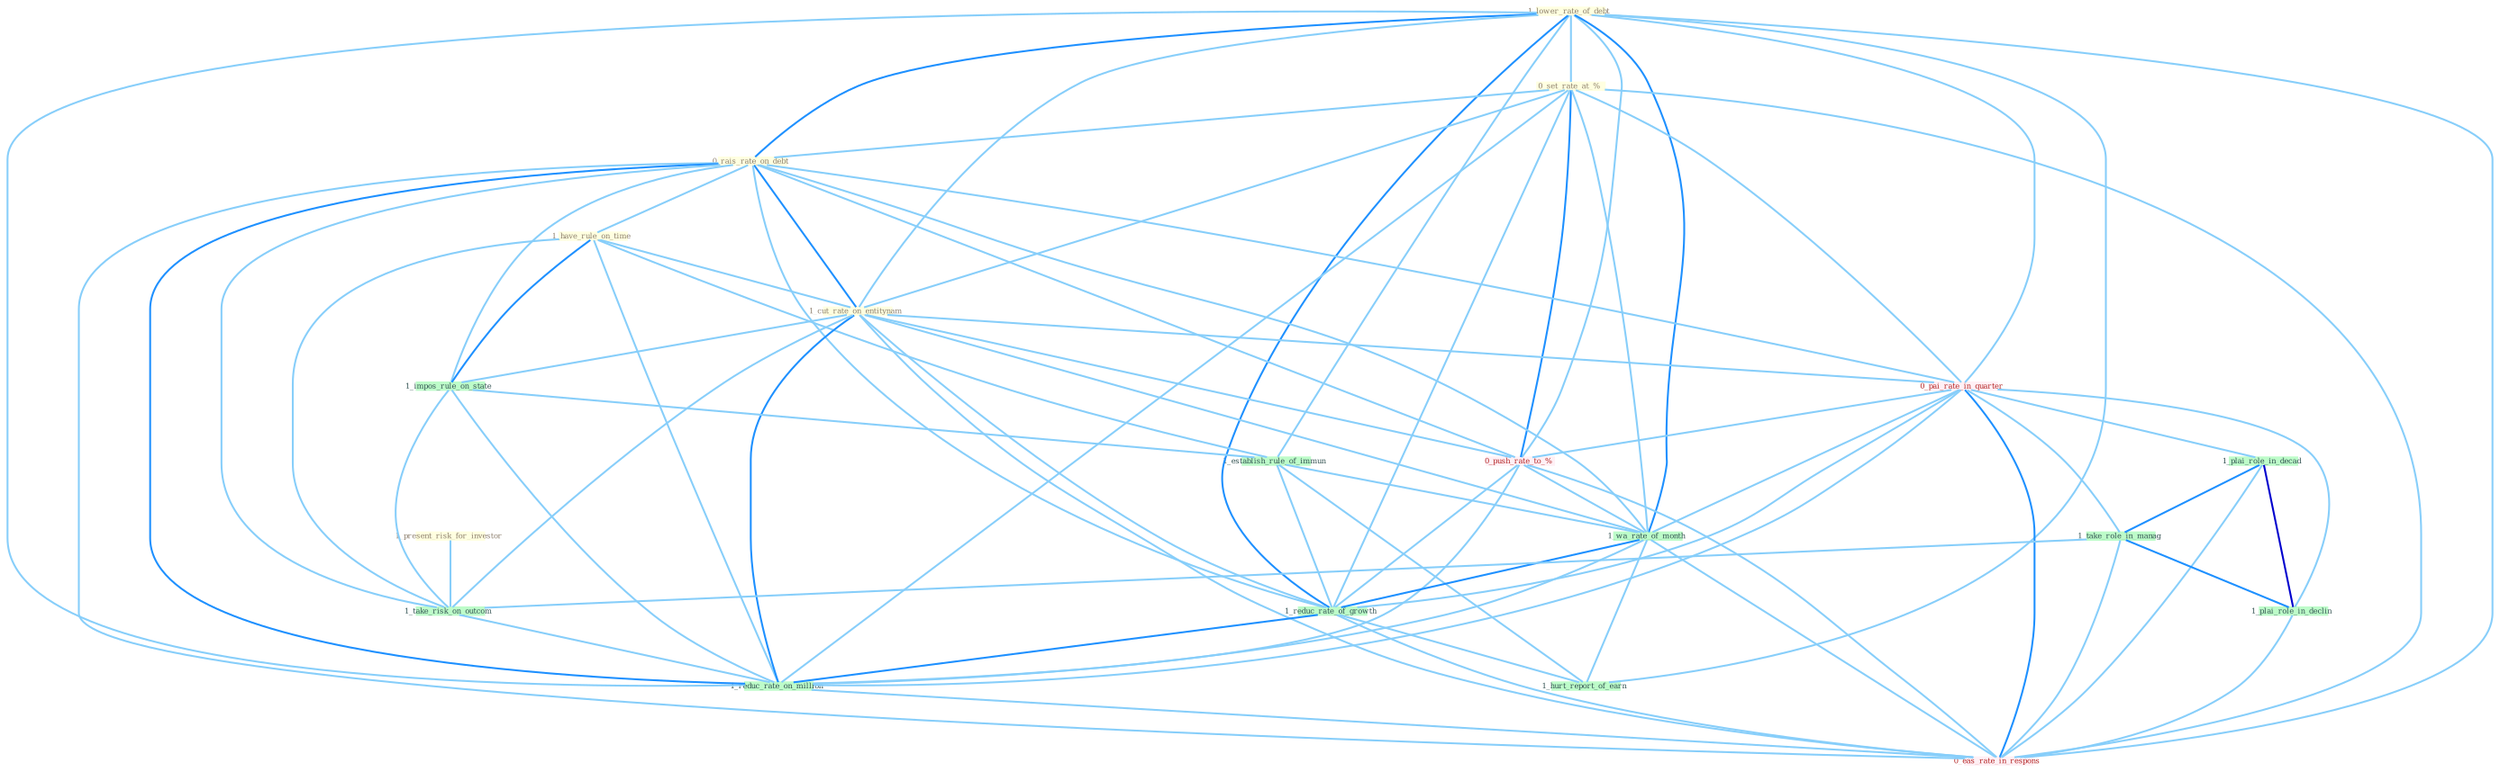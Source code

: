 Graph G{ 
    node
    [shape=polygon,style=filled,width=.5,height=.06,color="#BDFCC9",fixedsize=true,fontsize=4,
    fontcolor="#2f4f4f"];
    {node
    [color="#ffffe0", fontcolor="#8b7d6b"] "1_lower_rate_of_debt " "0_set_rate_at_% " "0_rais_rate_on_debt " "1_have_rule_on_time " "1_present_risk_for_investor " "1_cut_rate_on_entitynam "}
{node [color="#fff0f5", fontcolor="#b22222"] "0_pai_rate_in_quarter " "0_push_rate_to_% " "0_eas_rate_in_respons "}
edge [color="#B0E2FF"];

	"1_lower_rate_of_debt " -- "0_set_rate_at_% " [w="1", color="#87cefa" ];
	"1_lower_rate_of_debt " -- "0_rais_rate_on_debt " [w="2", color="#1e90ff" , len=0.8];
	"1_lower_rate_of_debt " -- "1_cut_rate_on_entitynam " [w="1", color="#87cefa" ];
	"1_lower_rate_of_debt " -- "0_pai_rate_in_quarter " [w="1", color="#87cefa" ];
	"1_lower_rate_of_debt " -- "0_push_rate_to_% " [w="1", color="#87cefa" ];
	"1_lower_rate_of_debt " -- "1_establish_rule_of_immun " [w="1", color="#87cefa" ];
	"1_lower_rate_of_debt " -- "1_wa_rate_of_month " [w="2", color="#1e90ff" , len=0.8];
	"1_lower_rate_of_debt " -- "1_reduc_rate_of_growth " [w="2", color="#1e90ff" , len=0.8];
	"1_lower_rate_of_debt " -- "1_reduc_rate_on_million " [w="1", color="#87cefa" ];
	"1_lower_rate_of_debt " -- "1_hurt_report_of_earn " [w="1", color="#87cefa" ];
	"1_lower_rate_of_debt " -- "0_eas_rate_in_respons " [w="1", color="#87cefa" ];
	"0_set_rate_at_% " -- "0_rais_rate_on_debt " [w="1", color="#87cefa" ];
	"0_set_rate_at_% " -- "1_cut_rate_on_entitynam " [w="1", color="#87cefa" ];
	"0_set_rate_at_% " -- "0_pai_rate_in_quarter " [w="1", color="#87cefa" ];
	"0_set_rate_at_% " -- "0_push_rate_to_% " [w="2", color="#1e90ff" , len=0.8];
	"0_set_rate_at_% " -- "1_wa_rate_of_month " [w="1", color="#87cefa" ];
	"0_set_rate_at_% " -- "1_reduc_rate_of_growth " [w="1", color="#87cefa" ];
	"0_set_rate_at_% " -- "1_reduc_rate_on_million " [w="1", color="#87cefa" ];
	"0_set_rate_at_% " -- "0_eas_rate_in_respons " [w="1", color="#87cefa" ];
	"0_rais_rate_on_debt " -- "1_have_rule_on_time " [w="1", color="#87cefa" ];
	"0_rais_rate_on_debt " -- "1_cut_rate_on_entitynam " [w="2", color="#1e90ff" , len=0.8];
	"0_rais_rate_on_debt " -- "1_impos_rule_on_state " [w="1", color="#87cefa" ];
	"0_rais_rate_on_debt " -- "0_pai_rate_in_quarter " [w="1", color="#87cefa" ];
	"0_rais_rate_on_debt " -- "0_push_rate_to_% " [w="1", color="#87cefa" ];
	"0_rais_rate_on_debt " -- "1_take_risk_on_outcom " [w="1", color="#87cefa" ];
	"0_rais_rate_on_debt " -- "1_wa_rate_of_month " [w="1", color="#87cefa" ];
	"0_rais_rate_on_debt " -- "1_reduc_rate_of_growth " [w="1", color="#87cefa" ];
	"0_rais_rate_on_debt " -- "1_reduc_rate_on_million " [w="2", color="#1e90ff" , len=0.8];
	"0_rais_rate_on_debt " -- "0_eas_rate_in_respons " [w="1", color="#87cefa" ];
	"1_have_rule_on_time " -- "1_cut_rate_on_entitynam " [w="1", color="#87cefa" ];
	"1_have_rule_on_time " -- "1_impos_rule_on_state " [w="2", color="#1e90ff" , len=0.8];
	"1_have_rule_on_time " -- "1_take_risk_on_outcom " [w="1", color="#87cefa" ];
	"1_have_rule_on_time " -- "1_establish_rule_of_immun " [w="1", color="#87cefa" ];
	"1_have_rule_on_time " -- "1_reduc_rate_on_million " [w="1", color="#87cefa" ];
	"1_present_risk_for_investor " -- "1_take_risk_on_outcom " [w="1", color="#87cefa" ];
	"1_cut_rate_on_entitynam " -- "1_impos_rule_on_state " [w="1", color="#87cefa" ];
	"1_cut_rate_on_entitynam " -- "0_pai_rate_in_quarter " [w="1", color="#87cefa" ];
	"1_cut_rate_on_entitynam " -- "0_push_rate_to_% " [w="1", color="#87cefa" ];
	"1_cut_rate_on_entitynam " -- "1_take_risk_on_outcom " [w="1", color="#87cefa" ];
	"1_cut_rate_on_entitynam " -- "1_wa_rate_of_month " [w="1", color="#87cefa" ];
	"1_cut_rate_on_entitynam " -- "1_reduc_rate_of_growth " [w="1", color="#87cefa" ];
	"1_cut_rate_on_entitynam " -- "1_reduc_rate_on_million " [w="2", color="#1e90ff" , len=0.8];
	"1_cut_rate_on_entitynam " -- "0_eas_rate_in_respons " [w="1", color="#87cefa" ];
	"1_impos_rule_on_state " -- "1_take_risk_on_outcom " [w="1", color="#87cefa" ];
	"1_impos_rule_on_state " -- "1_establish_rule_of_immun " [w="1", color="#87cefa" ];
	"1_impos_rule_on_state " -- "1_reduc_rate_on_million " [w="1", color="#87cefa" ];
	"0_pai_rate_in_quarter " -- "0_push_rate_to_% " [w="1", color="#87cefa" ];
	"0_pai_rate_in_quarter " -- "1_plai_role_in_decad " [w="1", color="#87cefa" ];
	"0_pai_rate_in_quarter " -- "1_take_role_in_manag " [w="1", color="#87cefa" ];
	"0_pai_rate_in_quarter " -- "1_plai_role_in_declin " [w="1", color="#87cefa" ];
	"0_pai_rate_in_quarter " -- "1_wa_rate_of_month " [w="1", color="#87cefa" ];
	"0_pai_rate_in_quarter " -- "1_reduc_rate_of_growth " [w="1", color="#87cefa" ];
	"0_pai_rate_in_quarter " -- "1_reduc_rate_on_million " [w="1", color="#87cefa" ];
	"0_pai_rate_in_quarter " -- "0_eas_rate_in_respons " [w="2", color="#1e90ff" , len=0.8];
	"0_push_rate_to_% " -- "1_wa_rate_of_month " [w="1", color="#87cefa" ];
	"0_push_rate_to_% " -- "1_reduc_rate_of_growth " [w="1", color="#87cefa" ];
	"0_push_rate_to_% " -- "1_reduc_rate_on_million " [w="1", color="#87cefa" ];
	"0_push_rate_to_% " -- "0_eas_rate_in_respons " [w="1", color="#87cefa" ];
	"1_plai_role_in_decad " -- "1_take_role_in_manag " [w="2", color="#1e90ff" , len=0.8];
	"1_plai_role_in_decad " -- "1_plai_role_in_declin " [w="3", color="#0000cd" , len=0.6];
	"1_plai_role_in_decad " -- "0_eas_rate_in_respons " [w="1", color="#87cefa" ];
	"1_take_role_in_manag " -- "1_take_risk_on_outcom " [w="1", color="#87cefa" ];
	"1_take_role_in_manag " -- "1_plai_role_in_declin " [w="2", color="#1e90ff" , len=0.8];
	"1_take_role_in_manag " -- "0_eas_rate_in_respons " [w="1", color="#87cefa" ];
	"1_take_risk_on_outcom " -- "1_reduc_rate_on_million " [w="1", color="#87cefa" ];
	"1_establish_rule_of_immun " -- "1_wa_rate_of_month " [w="1", color="#87cefa" ];
	"1_establish_rule_of_immun " -- "1_reduc_rate_of_growth " [w="1", color="#87cefa" ];
	"1_establish_rule_of_immun " -- "1_hurt_report_of_earn " [w="1", color="#87cefa" ];
	"1_plai_role_in_declin " -- "0_eas_rate_in_respons " [w="1", color="#87cefa" ];
	"1_wa_rate_of_month " -- "1_reduc_rate_of_growth " [w="2", color="#1e90ff" , len=0.8];
	"1_wa_rate_of_month " -- "1_reduc_rate_on_million " [w="1", color="#87cefa" ];
	"1_wa_rate_of_month " -- "1_hurt_report_of_earn " [w="1", color="#87cefa" ];
	"1_wa_rate_of_month " -- "0_eas_rate_in_respons " [w="1", color="#87cefa" ];
	"1_reduc_rate_of_growth " -- "1_reduc_rate_on_million " [w="2", color="#1e90ff" , len=0.8];
	"1_reduc_rate_of_growth " -- "1_hurt_report_of_earn " [w="1", color="#87cefa" ];
	"1_reduc_rate_of_growth " -- "0_eas_rate_in_respons " [w="1", color="#87cefa" ];
	"1_reduc_rate_on_million " -- "0_eas_rate_in_respons " [w="1", color="#87cefa" ];
}